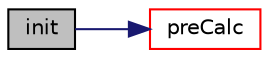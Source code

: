 digraph "init"
{
  bgcolor="transparent";
  edge [fontname="Helvetica",fontsize="10",labelfontname="Helvetica",labelfontsize="10"];
  node [fontname="Helvetica",fontsize="10",shape=record];
  rankdir="LR";
  Node1 [label="init",height=0.2,width=0.4,color="black", fillcolor="grey75", style="filled", fontcolor="black"];
  Node1 -> Node2 [color="midnightblue",fontsize="10",style="solid",fontname="Helvetica"];
  Node2 [label="preCalc",height=0.2,width=0.4,color="red",URL="$a01418.html#a09aa9fc98dbd149e797bbe7c7e07b6d3",tooltip="Pre-time loop calculations. "];
}
